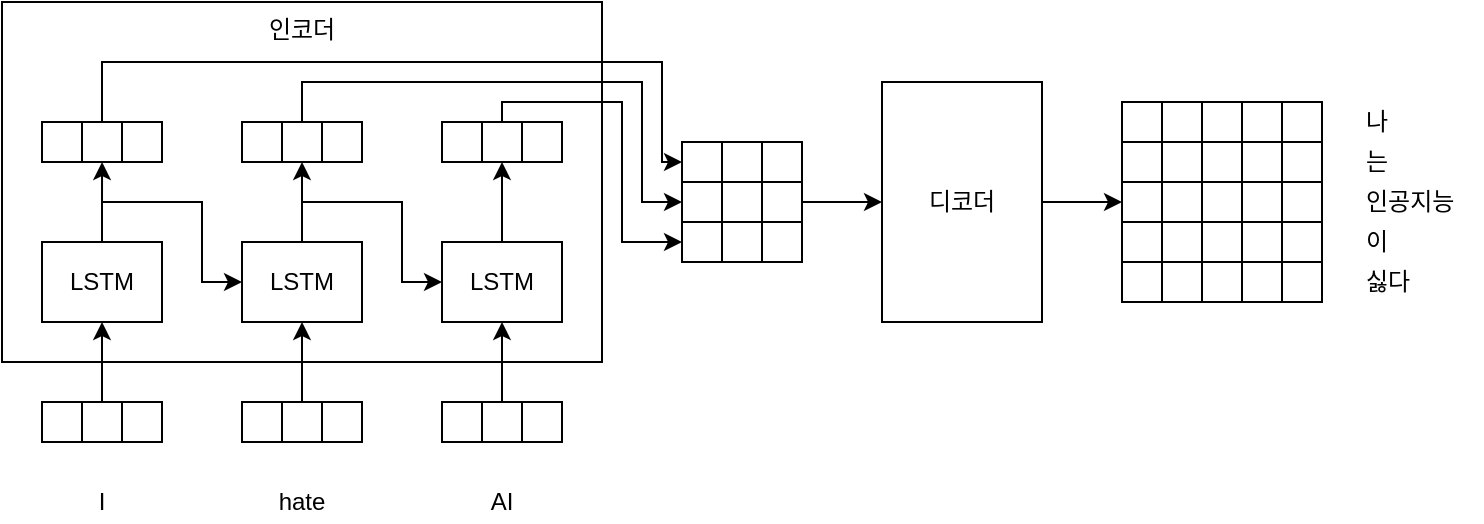 <mxfile version="12.9.12"><diagram id="gSFtgMqGi9ohHK26Lygv" name="Page-1"><mxGraphModel dx="451" dy="158" grid="1" gridSize="10" guides="1" tooltips="1" connect="1" arrows="1" fold="1" page="1" pageScale="1" pageWidth="850" pageHeight="1100" math="0" shadow="0"><root><mxCell id="0"/><mxCell id="1" parent="0"/><mxCell id="Qm2T9JlyRPmXL9uz5Jr--1" value="인코더" style="rounded=0;whiteSpace=wrap;html=1;align=center;verticalAlign=top;" parent="1" vertex="1"><mxGeometry x="60" y="360" width="300" height="180" as="geometry"/></mxCell><mxCell id="Qm2T9JlyRPmXL9uz5Jr--9" style="edgeStyle=orthogonalEdgeStyle;rounded=0;orthogonalLoop=1;jettySize=auto;html=1;exitX=1;exitY=0.5;exitDx=0;exitDy=0;entryX=0;entryY=0.5;entryDx=0;entryDy=0;" parent="1" source="Qm2T9JlyRPmXL9uz5Jr--2" target="Qm2T9JlyRPmXL9uz5Jr--94" edge="1"><mxGeometry relative="1" as="geometry"><mxPoint x="790" y="550" as="targetPoint"/></mxGeometry></mxCell><mxCell id="Qm2T9JlyRPmXL9uz5Jr--2" value="디코더" style="rounded=0;whiteSpace=wrap;html=1;" parent="1" vertex="1"><mxGeometry x="500" y="400" width="80" height="120" as="geometry"/></mxCell><mxCell id="Qm2T9JlyRPmXL9uz5Jr--20" style="edgeStyle=orthogonalEdgeStyle;rounded=0;orthogonalLoop=1;jettySize=auto;html=1;exitX=1;exitY=0.5;exitDx=0;exitDy=0;entryX=0;entryY=0.5;entryDx=0;entryDy=0;" parent="1" source="Qm2T9JlyRPmXL9uz5Jr--73" target="Qm2T9JlyRPmXL9uz5Jr--2" edge="1"><mxGeometry relative="1" as="geometry"><mxPoint x="630" y="550" as="sourcePoint"/></mxGeometry></mxCell><mxCell id="Qm2T9JlyRPmXL9uz5Jr--30" value="" style="rounded=0;whiteSpace=wrap;html=1;" parent="1" vertex="1"><mxGeometry x="400" y="430" width="20" height="20" as="geometry"/></mxCell><mxCell id="Qm2T9JlyRPmXL9uz5Jr--31" value="" style="rounded=0;whiteSpace=wrap;html=1;" parent="1" vertex="1"><mxGeometry x="420" y="430" width="20" height="20" as="geometry"/></mxCell><mxCell id="Qm2T9JlyRPmXL9uz5Jr--32" value="" style="rounded=0;whiteSpace=wrap;html=1;" parent="1" vertex="1"><mxGeometry x="440" y="430" width="20" height="20" as="geometry"/></mxCell><mxCell id="Qm2T9JlyRPmXL9uz5Jr--53" value="" style="rounded=0;whiteSpace=wrap;html=1;" parent="1" vertex="1"><mxGeometry x="80" y="560" width="20" height="20" as="geometry"/></mxCell><mxCell id="Qm2T9JlyRPmXL9uz5Jr--115" style="edgeStyle=orthogonalEdgeStyle;rounded=0;orthogonalLoop=1;jettySize=auto;html=1;exitX=0.5;exitY=0;exitDx=0;exitDy=0;entryX=0.5;entryY=1;entryDx=0;entryDy=0;" parent="1" source="Qm2T9JlyRPmXL9uz5Jr--54" target="Qm2T9JlyRPmXL9uz5Jr--114" edge="1"><mxGeometry relative="1" as="geometry"/></mxCell><mxCell id="Qm2T9JlyRPmXL9uz5Jr--54" value="" style="rounded=0;whiteSpace=wrap;html=1;" parent="1" vertex="1"><mxGeometry x="100" y="560" width="20" height="20" as="geometry"/></mxCell><mxCell id="Qm2T9JlyRPmXL9uz5Jr--55" value="" style="rounded=0;whiteSpace=wrap;html=1;" parent="1" vertex="1"><mxGeometry x="120" y="560" width="20" height="20" as="geometry"/></mxCell><mxCell id="Qm2T9JlyRPmXL9uz5Jr--56" value="" style="rounded=0;whiteSpace=wrap;html=1;" parent="1" vertex="1"><mxGeometry x="180" y="560" width="20" height="20" as="geometry"/></mxCell><mxCell id="Qm2T9JlyRPmXL9uz5Jr--122" style="edgeStyle=orthogonalEdgeStyle;rounded=0;orthogonalLoop=1;jettySize=auto;html=1;exitX=0.5;exitY=0;exitDx=0;exitDy=0;entryX=0.5;entryY=1;entryDx=0;entryDy=0;" parent="1" source="Qm2T9JlyRPmXL9uz5Jr--57" target="Qm2T9JlyRPmXL9uz5Jr--117" edge="1"><mxGeometry relative="1" as="geometry"/></mxCell><mxCell id="Qm2T9JlyRPmXL9uz5Jr--57" value="" style="rounded=0;whiteSpace=wrap;html=1;" parent="1" vertex="1"><mxGeometry x="200" y="560" width="20" height="20" as="geometry"/></mxCell><mxCell id="Qm2T9JlyRPmXL9uz5Jr--58" value="" style="rounded=0;whiteSpace=wrap;html=1;" parent="1" vertex="1"><mxGeometry x="220" y="560" width="20" height="20" as="geometry"/></mxCell><mxCell id="Qm2T9JlyRPmXL9uz5Jr--59" value="" style="rounded=0;whiteSpace=wrap;html=1;" parent="1" vertex="1"><mxGeometry x="280" y="420" width="20" height="20" as="geometry"/></mxCell><mxCell id="Qm2T9JlyRPmXL9uz5Jr--138" style="edgeStyle=orthogonalEdgeStyle;rounded=0;orthogonalLoop=1;jettySize=auto;html=1;exitX=0.5;exitY=0;exitDx=0;exitDy=0;entryX=0;entryY=0.5;entryDx=0;entryDy=0;" parent="1" source="Qm2T9JlyRPmXL9uz5Jr--60" target="Qm2T9JlyRPmXL9uz5Jr--74" edge="1"><mxGeometry relative="1" as="geometry"><Array as="points"><mxPoint x="310" y="410"/><mxPoint x="370" y="410"/><mxPoint x="370" y="480"/></Array></mxGeometry></mxCell><mxCell id="Qm2T9JlyRPmXL9uz5Jr--60" value="" style="rounded=0;whiteSpace=wrap;html=1;" parent="1" vertex="1"><mxGeometry x="300" y="420" width="20" height="20" as="geometry"/></mxCell><mxCell id="Qm2T9JlyRPmXL9uz5Jr--61" value="" style="rounded=0;whiteSpace=wrap;html=1;" parent="1" vertex="1"><mxGeometry x="320" y="420" width="20" height="20" as="geometry"/></mxCell><mxCell id="Qm2T9JlyRPmXL9uz5Jr--62" value="I" style="text;html=1;strokeColor=none;fillColor=none;align=center;verticalAlign=middle;whiteSpace=wrap;rounded=0;" parent="1" vertex="1"><mxGeometry x="80" y="600" width="60" height="20" as="geometry"/></mxCell><mxCell id="Qm2T9JlyRPmXL9uz5Jr--63" value="hate" style="text;html=1;strokeColor=none;fillColor=none;align=center;verticalAlign=middle;whiteSpace=wrap;rounded=0;" parent="1" vertex="1"><mxGeometry x="180" y="600" width="60" height="20" as="geometry"/></mxCell><mxCell id="Qm2T9JlyRPmXL9uz5Jr--64" value="AI" style="text;html=1;strokeColor=none;fillColor=none;align=center;verticalAlign=middle;whiteSpace=wrap;rounded=0;" parent="1" vertex="1"><mxGeometry x="280" y="600" width="60" height="20" as="geometry"/></mxCell><mxCell id="Qm2T9JlyRPmXL9uz5Jr--71" value="" style="rounded=0;whiteSpace=wrap;html=1;" parent="1" vertex="1"><mxGeometry x="400" y="450" width="20" height="20" as="geometry"/></mxCell><mxCell id="Qm2T9JlyRPmXL9uz5Jr--72" value="" style="rounded=0;whiteSpace=wrap;html=1;" parent="1" vertex="1"><mxGeometry x="420" y="450" width="20" height="20" as="geometry"/></mxCell><mxCell id="Qm2T9JlyRPmXL9uz5Jr--73" value="" style="rounded=0;whiteSpace=wrap;html=1;" parent="1" vertex="1"><mxGeometry x="440" y="450" width="20" height="20" as="geometry"/></mxCell><mxCell id="Qm2T9JlyRPmXL9uz5Jr--74" value="" style="rounded=0;whiteSpace=wrap;html=1;" parent="1" vertex="1"><mxGeometry x="400" y="470" width="20" height="20" as="geometry"/></mxCell><mxCell id="Qm2T9JlyRPmXL9uz5Jr--75" value="" style="rounded=0;whiteSpace=wrap;html=1;" parent="1" vertex="1"><mxGeometry x="420" y="470" width="20" height="20" as="geometry"/></mxCell><mxCell id="Qm2T9JlyRPmXL9uz5Jr--76" value="" style="rounded=0;whiteSpace=wrap;html=1;" parent="1" vertex="1"><mxGeometry x="440" y="470" width="20" height="20" as="geometry"/></mxCell><mxCell id="Qm2T9JlyRPmXL9uz5Jr--88" value="" style="rounded=0;whiteSpace=wrap;html=1;" parent="1" vertex="1"><mxGeometry x="620" y="410" width="20" height="20" as="geometry"/></mxCell><mxCell id="Qm2T9JlyRPmXL9uz5Jr--89" value="" style="rounded=0;whiteSpace=wrap;html=1;" parent="1" vertex="1"><mxGeometry x="640" y="410" width="20" height="20" as="geometry"/></mxCell><mxCell id="Qm2T9JlyRPmXL9uz5Jr--90" value="" style="rounded=0;whiteSpace=wrap;html=1;" parent="1" vertex="1"><mxGeometry x="660" y="410" width="20" height="20" as="geometry"/></mxCell><mxCell id="Qm2T9JlyRPmXL9uz5Jr--91" value="" style="rounded=0;whiteSpace=wrap;html=1;" parent="1" vertex="1"><mxGeometry x="620" y="430" width="20" height="20" as="geometry"/></mxCell><mxCell id="Qm2T9JlyRPmXL9uz5Jr--92" value="" style="rounded=0;whiteSpace=wrap;html=1;" parent="1" vertex="1"><mxGeometry x="640" y="430" width="20" height="20" as="geometry"/></mxCell><mxCell id="Qm2T9JlyRPmXL9uz5Jr--93" value="" style="rounded=0;whiteSpace=wrap;html=1;" parent="1" vertex="1"><mxGeometry x="660" y="430" width="20" height="20" as="geometry"/></mxCell><mxCell id="Qm2T9JlyRPmXL9uz5Jr--94" value="" style="rounded=0;whiteSpace=wrap;html=1;" parent="1" vertex="1"><mxGeometry x="620" y="450" width="20" height="20" as="geometry"/></mxCell><mxCell id="Qm2T9JlyRPmXL9uz5Jr--95" value="" style="rounded=0;whiteSpace=wrap;html=1;" parent="1" vertex="1"><mxGeometry x="640" y="450" width="20" height="20" as="geometry"/></mxCell><mxCell id="Qm2T9JlyRPmXL9uz5Jr--96" value="" style="rounded=0;whiteSpace=wrap;html=1;" parent="1" vertex="1"><mxGeometry x="660" y="450" width="20" height="20" as="geometry"/></mxCell><mxCell id="Qm2T9JlyRPmXL9uz5Jr--97" value="" style="rounded=0;whiteSpace=wrap;html=1;" parent="1" vertex="1"><mxGeometry x="620" y="470" width="20" height="20" as="geometry"/></mxCell><mxCell id="Qm2T9JlyRPmXL9uz5Jr--98" value="" style="rounded=0;whiteSpace=wrap;html=1;" parent="1" vertex="1"><mxGeometry x="640" y="470" width="20" height="20" as="geometry"/></mxCell><mxCell id="Qm2T9JlyRPmXL9uz5Jr--99" value="" style="rounded=0;whiteSpace=wrap;html=1;" parent="1" vertex="1"><mxGeometry x="660" y="470" width="20" height="20" as="geometry"/></mxCell><mxCell id="Qm2T9JlyRPmXL9uz5Jr--100" value="나" style="text;html=1;strokeColor=none;fillColor=none;align=left;verticalAlign=middle;whiteSpace=wrap;rounded=0;" parent="1" vertex="1"><mxGeometry x="740" y="410" width="60" height="20" as="geometry"/></mxCell><mxCell id="Qm2T9JlyRPmXL9uz5Jr--103" value="는" style="text;html=1;strokeColor=none;fillColor=none;align=left;verticalAlign=middle;whiteSpace=wrap;rounded=0;" parent="1" vertex="1"><mxGeometry x="740" y="430" width="60" height="20" as="geometry"/></mxCell><mxCell id="Qm2T9JlyRPmXL9uz5Jr--104" value="인공지능" style="text;html=1;strokeColor=none;fillColor=none;align=left;verticalAlign=middle;whiteSpace=wrap;rounded=0;" parent="1" vertex="1"><mxGeometry x="740" y="450" width="60" height="20" as="geometry"/></mxCell><mxCell id="Qm2T9JlyRPmXL9uz5Jr--105" value="이" style="text;html=1;strokeColor=none;fillColor=none;align=left;verticalAlign=middle;whiteSpace=wrap;rounded=0;" parent="1" vertex="1"><mxGeometry x="740" y="470" width="60" height="20" as="geometry"/></mxCell><mxCell id="Qm2T9JlyRPmXL9uz5Jr--106" value="싫다" style="text;html=1;strokeColor=none;fillColor=none;align=left;verticalAlign=middle;whiteSpace=wrap;rounded=0;" parent="1" vertex="1"><mxGeometry x="740" y="490" width="60" height="20" as="geometry"/></mxCell><mxCell id="Qm2T9JlyRPmXL9uz5Jr--107" value="" style="rounded=0;whiteSpace=wrap;html=1;" parent="1" vertex="1"><mxGeometry x="620" y="490" width="20" height="20" as="geometry"/></mxCell><mxCell id="Qm2T9JlyRPmXL9uz5Jr--108" value="" style="rounded=0;whiteSpace=wrap;html=1;" parent="1" vertex="1"><mxGeometry x="640" y="490" width="20" height="20" as="geometry"/></mxCell><mxCell id="Qm2T9JlyRPmXL9uz5Jr--109" value="" style="rounded=0;whiteSpace=wrap;html=1;" parent="1" vertex="1"><mxGeometry x="660" y="490" width="20" height="20" as="geometry"/></mxCell><mxCell id="Qm2T9JlyRPmXL9uz5Jr--116" style="edgeStyle=orthogonalEdgeStyle;rounded=0;orthogonalLoop=1;jettySize=auto;html=1;exitX=0.5;exitY=0;exitDx=0;exitDy=0;" parent="1" source="Qm2T9JlyRPmXL9uz5Jr--114" edge="1"><mxGeometry relative="1" as="geometry"><mxPoint x="110.034" y="440" as="targetPoint"/></mxGeometry></mxCell><mxCell id="Qm2T9JlyRPmXL9uz5Jr--118" style="edgeStyle=orthogonalEdgeStyle;rounded=0;orthogonalLoop=1;jettySize=auto;html=1;exitX=0.5;exitY=0;exitDx=0;exitDy=0;entryX=0;entryY=0.5;entryDx=0;entryDy=0;" parent="1" source="Qm2T9JlyRPmXL9uz5Jr--114" target="Qm2T9JlyRPmXL9uz5Jr--117" edge="1"><mxGeometry relative="1" as="geometry"/></mxCell><mxCell id="Qm2T9JlyRPmXL9uz5Jr--114" value="LSTM" style="rounded=0;whiteSpace=wrap;html=1;" parent="1" vertex="1"><mxGeometry x="80" y="480" width="60" height="40" as="geometry"/></mxCell><mxCell id="Qm2T9JlyRPmXL9uz5Jr--124" style="edgeStyle=orthogonalEdgeStyle;rounded=0;orthogonalLoop=1;jettySize=auto;html=1;exitX=0.5;exitY=0;exitDx=0;exitDy=0;entryX=0;entryY=0.5;entryDx=0;entryDy=0;" parent="1" source="Qm2T9JlyRPmXL9uz5Jr--117" target="Qm2T9JlyRPmXL9uz5Jr--125" edge="1"><mxGeometry relative="1" as="geometry"><mxPoint x="280" y="500" as="targetPoint"/><Array as="points"/></mxGeometry></mxCell><mxCell id="Qm2T9JlyRPmXL9uz5Jr--134" style="edgeStyle=orthogonalEdgeStyle;rounded=0;orthogonalLoop=1;jettySize=auto;html=1;exitX=0.5;exitY=0;exitDx=0;exitDy=0;entryX=0.5;entryY=1;entryDx=0;entryDy=0;" parent="1" source="Qm2T9JlyRPmXL9uz5Jr--117" target="Qm2T9JlyRPmXL9uz5Jr--132" edge="1"><mxGeometry relative="1" as="geometry"/></mxCell><mxCell id="Qm2T9JlyRPmXL9uz5Jr--117" value="LSTM" style="rounded=0;whiteSpace=wrap;html=1;" parent="1" vertex="1"><mxGeometry x="180" y="480" width="60" height="40" as="geometry"/></mxCell><mxCell id="Qm2T9JlyRPmXL9uz5Jr--119" value="" style="rounded=0;whiteSpace=wrap;html=1;" parent="1" vertex="1"><mxGeometry x="80" y="420" width="20" height="20" as="geometry"/></mxCell><mxCell id="Qm2T9JlyRPmXL9uz5Jr--136" style="edgeStyle=orthogonalEdgeStyle;rounded=0;orthogonalLoop=1;jettySize=auto;html=1;exitX=0.5;exitY=0;exitDx=0;exitDy=0;entryX=0;entryY=0.5;entryDx=0;entryDy=0;" parent="1" source="Qm2T9JlyRPmXL9uz5Jr--120" target="Qm2T9JlyRPmXL9uz5Jr--30" edge="1"><mxGeometry relative="1" as="geometry"><Array as="points"><mxPoint x="110" y="390"/><mxPoint x="390" y="390"/><mxPoint x="390" y="440"/></Array></mxGeometry></mxCell><mxCell id="Qm2T9JlyRPmXL9uz5Jr--120" value="" style="rounded=0;whiteSpace=wrap;html=1;" parent="1" vertex="1"><mxGeometry x="100" y="420" width="20" height="20" as="geometry"/></mxCell><mxCell id="Qm2T9JlyRPmXL9uz5Jr--121" value="" style="rounded=0;whiteSpace=wrap;html=1;" parent="1" vertex="1"><mxGeometry x="120" y="420" width="20" height="20" as="geometry"/></mxCell><mxCell id="Qm2T9JlyRPmXL9uz5Jr--135" style="edgeStyle=orthogonalEdgeStyle;rounded=0;orthogonalLoop=1;jettySize=auto;html=1;exitX=0.5;exitY=0;exitDx=0;exitDy=0;entryX=0.5;entryY=1;entryDx=0;entryDy=0;" parent="1" source="Qm2T9JlyRPmXL9uz5Jr--125" target="Qm2T9JlyRPmXL9uz5Jr--60" edge="1"><mxGeometry relative="1" as="geometry"/></mxCell><mxCell id="Qm2T9JlyRPmXL9uz5Jr--125" value="LSTM" style="rounded=0;whiteSpace=wrap;html=1;" parent="1" vertex="1"><mxGeometry x="280" y="480" width="60" height="40" as="geometry"/></mxCell><mxCell id="Qm2T9JlyRPmXL9uz5Jr--126" value="" style="rounded=0;whiteSpace=wrap;html=1;" parent="1" vertex="1"><mxGeometry x="280" y="560" width="20" height="20" as="geometry"/></mxCell><mxCell id="Qm2T9JlyRPmXL9uz5Jr--129" style="edgeStyle=orthogonalEdgeStyle;rounded=0;orthogonalLoop=1;jettySize=auto;html=1;exitX=0.5;exitY=0;exitDx=0;exitDy=0;entryX=0.5;entryY=1;entryDx=0;entryDy=0;" parent="1" source="Qm2T9JlyRPmXL9uz5Jr--127" target="Qm2T9JlyRPmXL9uz5Jr--125" edge="1"><mxGeometry relative="1" as="geometry"/></mxCell><mxCell id="Qm2T9JlyRPmXL9uz5Jr--127" value="" style="rounded=0;whiteSpace=wrap;html=1;" parent="1" vertex="1"><mxGeometry x="300" y="560" width="20" height="20" as="geometry"/></mxCell><mxCell id="Qm2T9JlyRPmXL9uz5Jr--128" value="" style="rounded=0;whiteSpace=wrap;html=1;" parent="1" vertex="1"><mxGeometry x="320" y="560" width="20" height="20" as="geometry"/></mxCell><mxCell id="Qm2T9JlyRPmXL9uz5Jr--131" value="" style="rounded=0;whiteSpace=wrap;html=1;" parent="1" vertex="1"><mxGeometry x="180" y="420" width="20" height="20" as="geometry"/></mxCell><mxCell id="Qm2T9JlyRPmXL9uz5Jr--137" style="edgeStyle=orthogonalEdgeStyle;rounded=0;orthogonalLoop=1;jettySize=auto;html=1;exitX=0.5;exitY=0;exitDx=0;exitDy=0;entryX=0;entryY=0.5;entryDx=0;entryDy=0;" parent="1" source="Qm2T9JlyRPmXL9uz5Jr--132" target="Qm2T9JlyRPmXL9uz5Jr--71" edge="1"><mxGeometry relative="1" as="geometry"><Array as="points"><mxPoint x="210" y="400"/><mxPoint x="380" y="400"/><mxPoint x="380" y="460"/></Array></mxGeometry></mxCell><mxCell id="Qm2T9JlyRPmXL9uz5Jr--132" value="" style="rounded=0;whiteSpace=wrap;html=1;" parent="1" vertex="1"><mxGeometry x="200" y="420" width="20" height="20" as="geometry"/></mxCell><mxCell id="Qm2T9JlyRPmXL9uz5Jr--133" value="" style="rounded=0;whiteSpace=wrap;html=1;" parent="1" vertex="1"><mxGeometry x="220" y="420" width="20" height="20" as="geometry"/></mxCell><mxCell id="hcG5suBGEBC9kuop5KjA-1" value="" style="rounded=0;whiteSpace=wrap;html=1;" vertex="1" parent="1"><mxGeometry x="680" y="410" width="20" height="20" as="geometry"/></mxCell><mxCell id="hcG5suBGEBC9kuop5KjA-2" value="" style="rounded=0;whiteSpace=wrap;html=1;" vertex="1" parent="1"><mxGeometry x="680" y="430" width="20" height="20" as="geometry"/></mxCell><mxCell id="hcG5suBGEBC9kuop5KjA-3" value="" style="rounded=0;whiteSpace=wrap;html=1;" vertex="1" parent="1"><mxGeometry x="680" y="450" width="20" height="20" as="geometry"/></mxCell><mxCell id="hcG5suBGEBC9kuop5KjA-4" value="" style="rounded=0;whiteSpace=wrap;html=1;" vertex="1" parent="1"><mxGeometry x="680" y="470" width="20" height="20" as="geometry"/></mxCell><mxCell id="hcG5suBGEBC9kuop5KjA-5" value="" style="rounded=0;whiteSpace=wrap;html=1;" vertex="1" parent="1"><mxGeometry x="680" y="490" width="20" height="20" as="geometry"/></mxCell><mxCell id="hcG5suBGEBC9kuop5KjA-6" value="" style="rounded=0;whiteSpace=wrap;html=1;" vertex="1" parent="1"><mxGeometry x="700" y="410" width="20" height="20" as="geometry"/></mxCell><mxCell id="hcG5suBGEBC9kuop5KjA-7" value="" style="rounded=0;whiteSpace=wrap;html=1;" vertex="1" parent="1"><mxGeometry x="700" y="430" width="20" height="20" as="geometry"/></mxCell><mxCell id="hcG5suBGEBC9kuop5KjA-8" value="" style="rounded=0;whiteSpace=wrap;html=1;" vertex="1" parent="1"><mxGeometry x="700" y="450" width="20" height="20" as="geometry"/></mxCell><mxCell id="hcG5suBGEBC9kuop5KjA-9" value="" style="rounded=0;whiteSpace=wrap;html=1;" vertex="1" parent="1"><mxGeometry x="700" y="470" width="20" height="20" as="geometry"/></mxCell><mxCell id="hcG5suBGEBC9kuop5KjA-10" value="" style="rounded=0;whiteSpace=wrap;html=1;" vertex="1" parent="1"><mxGeometry x="700" y="490" width="20" height="20" as="geometry"/></mxCell></root></mxGraphModel></diagram></mxfile>